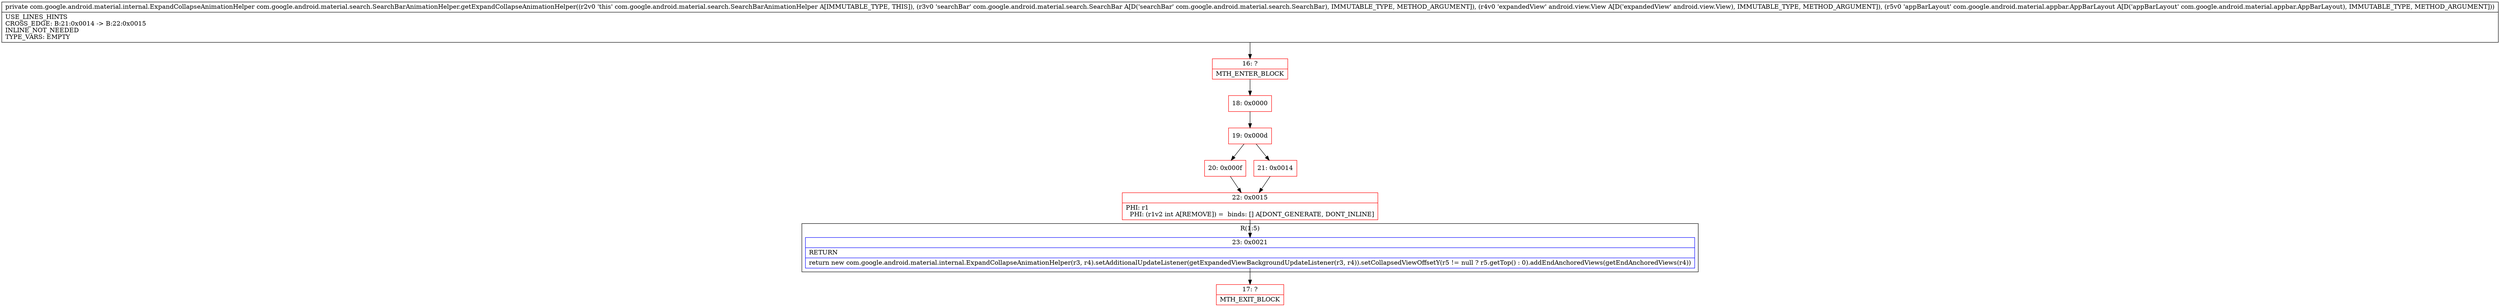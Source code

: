 digraph "CFG forcom.google.android.material.search.SearchBarAnimationHelper.getExpandCollapseAnimationHelper(Lcom\/google\/android\/material\/search\/SearchBar;Landroid\/view\/View;Lcom\/google\/android\/material\/appbar\/AppBarLayout;)Lcom\/google\/android\/material\/internal\/ExpandCollapseAnimationHelper;" {
subgraph cluster_Region_1330924353 {
label = "R(1:5)";
node [shape=record,color=blue];
Node_23 [shape=record,label="{23\:\ 0x0021|RETURN\l|return new com.google.android.material.internal.ExpandCollapseAnimationHelper(r3, r4).setAdditionalUpdateListener(getExpandedViewBackgroundUpdateListener(r3, r4)).setCollapsedViewOffsetY(r5 != null ? r5.getTop() : 0).addEndAnchoredViews(getEndAnchoredViews(r4))\l}"];
}
Node_16 [shape=record,color=red,label="{16\:\ ?|MTH_ENTER_BLOCK\l}"];
Node_18 [shape=record,color=red,label="{18\:\ 0x0000}"];
Node_19 [shape=record,color=red,label="{19\:\ 0x000d}"];
Node_20 [shape=record,color=red,label="{20\:\ 0x000f}"];
Node_22 [shape=record,color=red,label="{22\:\ 0x0015|PHI: r1 \l  PHI: (r1v2 int A[REMOVE]) =  binds: [] A[DONT_GENERATE, DONT_INLINE]\l}"];
Node_17 [shape=record,color=red,label="{17\:\ ?|MTH_EXIT_BLOCK\l}"];
Node_21 [shape=record,color=red,label="{21\:\ 0x0014}"];
MethodNode[shape=record,label="{private com.google.android.material.internal.ExpandCollapseAnimationHelper com.google.android.material.search.SearchBarAnimationHelper.getExpandCollapseAnimationHelper((r2v0 'this' com.google.android.material.search.SearchBarAnimationHelper A[IMMUTABLE_TYPE, THIS]), (r3v0 'searchBar' com.google.android.material.search.SearchBar A[D('searchBar' com.google.android.material.search.SearchBar), IMMUTABLE_TYPE, METHOD_ARGUMENT]), (r4v0 'expandedView' android.view.View A[D('expandedView' android.view.View), IMMUTABLE_TYPE, METHOD_ARGUMENT]), (r5v0 'appBarLayout' com.google.android.material.appbar.AppBarLayout A[D('appBarLayout' com.google.android.material.appbar.AppBarLayout), IMMUTABLE_TYPE, METHOD_ARGUMENT]))  | USE_LINES_HINTS\lCROSS_EDGE: B:21:0x0014 \-\> B:22:0x0015\lINLINE_NOT_NEEDED\lTYPE_VARS: EMPTY\l}"];
MethodNode -> Node_16;Node_23 -> Node_17;
Node_16 -> Node_18;
Node_18 -> Node_19;
Node_19 -> Node_20;
Node_19 -> Node_21;
Node_20 -> Node_22;
Node_22 -> Node_23;
Node_21 -> Node_22;
}

